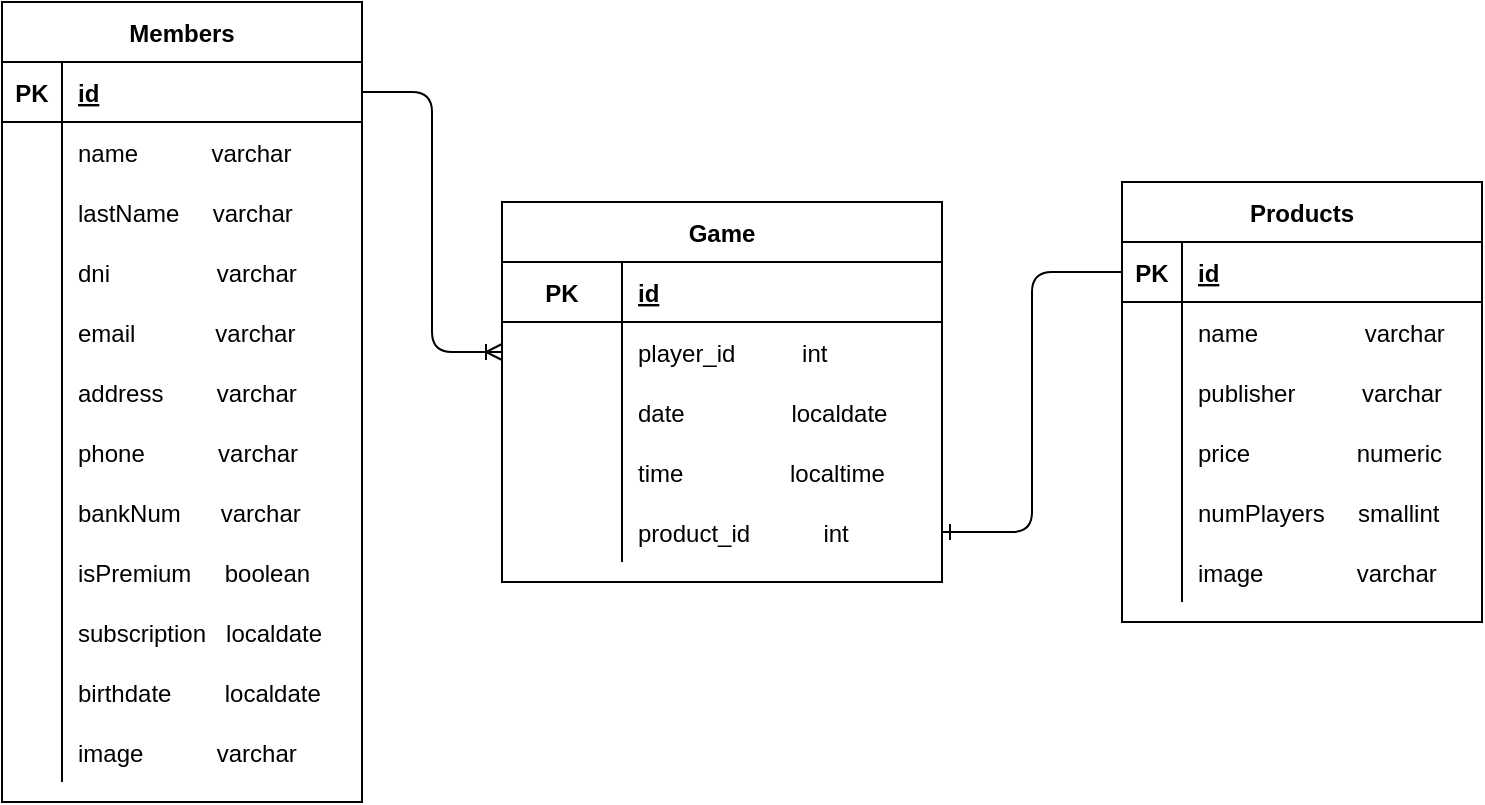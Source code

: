 <mxfile version="14.6.13" type="device"><diagram id="movliU8lVZD4vKm3XfLz" name="Página-1"><mxGraphModel dx="1185" dy="685" grid="1" gridSize="10" guides="1" tooltips="1" connect="1" arrows="1" fold="1" page="1" pageScale="1" pageWidth="827" pageHeight="1169" math="0" shadow="0"><root><mxCell id="0"/><mxCell id="1" parent="0"/><mxCell id="so0t14V8ChvN9asZdKyy-1" value="Members" style="shape=table;startSize=30;container=1;collapsible=1;childLayout=tableLayout;fixedRows=1;rowLines=0;fontStyle=1;align=center;resizeLast=1;" parent="1" vertex="1"><mxGeometry x="40" y="140" width="180" height="400" as="geometry"/></mxCell><mxCell id="so0t14V8ChvN9asZdKyy-2" value="" style="shape=partialRectangle;collapsible=0;dropTarget=0;pointerEvents=0;fillColor=none;top=0;left=0;bottom=1;right=0;points=[[0,0.5],[1,0.5]];portConstraint=eastwest;" parent="so0t14V8ChvN9asZdKyy-1" vertex="1"><mxGeometry y="30" width="180" height="30" as="geometry"/></mxCell><mxCell id="so0t14V8ChvN9asZdKyy-3" value="PK" style="shape=partialRectangle;connectable=0;fillColor=none;top=0;left=0;bottom=0;right=0;fontStyle=1;overflow=hidden;" parent="so0t14V8ChvN9asZdKyy-2" vertex="1"><mxGeometry width="30" height="30" as="geometry"/></mxCell><mxCell id="so0t14V8ChvN9asZdKyy-4" value="id" style="shape=partialRectangle;connectable=0;fillColor=none;top=0;left=0;bottom=0;right=0;align=left;spacingLeft=6;fontStyle=5;overflow=hidden;" parent="so0t14V8ChvN9asZdKyy-2" vertex="1"><mxGeometry x="30" width="150" height="30" as="geometry"/></mxCell><mxCell id="so0t14V8ChvN9asZdKyy-5" value="" style="shape=partialRectangle;collapsible=0;dropTarget=0;pointerEvents=0;fillColor=none;top=0;left=0;bottom=0;right=0;points=[[0,0.5],[1,0.5]];portConstraint=eastwest;" parent="so0t14V8ChvN9asZdKyy-1" vertex="1"><mxGeometry y="60" width="180" height="30" as="geometry"/></mxCell><mxCell id="so0t14V8ChvN9asZdKyy-6" value="" style="shape=partialRectangle;connectable=0;fillColor=none;top=0;left=0;bottom=0;right=0;editable=1;overflow=hidden;" parent="so0t14V8ChvN9asZdKyy-5" vertex="1"><mxGeometry width="30" height="30" as="geometry"/></mxCell><mxCell id="so0t14V8ChvN9asZdKyy-7" value="name           varchar" style="shape=partialRectangle;connectable=0;fillColor=none;top=0;left=0;bottom=0;right=0;align=left;spacingLeft=6;overflow=hidden;" parent="so0t14V8ChvN9asZdKyy-5" vertex="1"><mxGeometry x="30" width="150" height="30" as="geometry"/></mxCell><mxCell id="so0t14V8ChvN9asZdKyy-8" value="" style="shape=partialRectangle;collapsible=0;dropTarget=0;pointerEvents=0;fillColor=none;top=0;left=0;bottom=0;right=0;points=[[0,0.5],[1,0.5]];portConstraint=eastwest;" parent="so0t14V8ChvN9asZdKyy-1" vertex="1"><mxGeometry y="90" width="180" height="30" as="geometry"/></mxCell><mxCell id="so0t14V8ChvN9asZdKyy-9" value="" style="shape=partialRectangle;connectable=0;fillColor=none;top=0;left=0;bottom=0;right=0;editable=1;overflow=hidden;" parent="so0t14V8ChvN9asZdKyy-8" vertex="1"><mxGeometry width="30" height="30" as="geometry"/></mxCell><mxCell id="so0t14V8ChvN9asZdKyy-10" value="lastName     varchar" style="shape=partialRectangle;connectable=0;fillColor=none;top=0;left=0;bottom=0;right=0;align=left;spacingLeft=6;overflow=hidden;" parent="so0t14V8ChvN9asZdKyy-8" vertex="1"><mxGeometry x="30" width="150" height="30" as="geometry"/></mxCell><mxCell id="so0t14V8ChvN9asZdKyy-11" value="" style="shape=partialRectangle;collapsible=0;dropTarget=0;pointerEvents=0;fillColor=none;top=0;left=0;bottom=0;right=0;points=[[0,0.5],[1,0.5]];portConstraint=eastwest;" parent="so0t14V8ChvN9asZdKyy-1" vertex="1"><mxGeometry y="120" width="180" height="30" as="geometry"/></mxCell><mxCell id="so0t14V8ChvN9asZdKyy-12" value="" style="shape=partialRectangle;connectable=0;fillColor=none;top=0;left=0;bottom=0;right=0;editable=1;overflow=hidden;" parent="so0t14V8ChvN9asZdKyy-11" vertex="1"><mxGeometry width="30" height="30" as="geometry"/></mxCell><mxCell id="so0t14V8ChvN9asZdKyy-13" value="dni                varchar" style="shape=partialRectangle;connectable=0;fillColor=none;top=0;left=0;bottom=0;right=0;align=left;spacingLeft=6;overflow=hidden;" parent="so0t14V8ChvN9asZdKyy-11" vertex="1"><mxGeometry x="30" width="150" height="30" as="geometry"/></mxCell><mxCell id="so0t14V8ChvN9asZdKyy-39" style="shape=partialRectangle;collapsible=0;dropTarget=0;pointerEvents=0;fillColor=none;top=0;left=0;bottom=0;right=0;points=[[0,0.5],[1,0.5]];portConstraint=eastwest;" parent="so0t14V8ChvN9asZdKyy-1" vertex="1"><mxGeometry y="150" width="180" height="30" as="geometry"/></mxCell><mxCell id="so0t14V8ChvN9asZdKyy-40" style="shape=partialRectangle;connectable=0;fillColor=none;top=0;left=0;bottom=0;right=0;editable=1;overflow=hidden;" parent="so0t14V8ChvN9asZdKyy-39" vertex="1"><mxGeometry width="30" height="30" as="geometry"/></mxCell><mxCell id="so0t14V8ChvN9asZdKyy-41" value="email            varchar" style="shape=partialRectangle;connectable=0;fillColor=none;top=0;left=0;bottom=0;right=0;align=left;spacingLeft=6;overflow=hidden;" parent="so0t14V8ChvN9asZdKyy-39" vertex="1"><mxGeometry x="30" width="150" height="30" as="geometry"/></mxCell><mxCell id="so0t14V8ChvN9asZdKyy-42" style="shape=partialRectangle;collapsible=0;dropTarget=0;pointerEvents=0;fillColor=none;top=0;left=0;bottom=0;right=0;points=[[0,0.5],[1,0.5]];portConstraint=eastwest;" parent="so0t14V8ChvN9asZdKyy-1" vertex="1"><mxGeometry y="180" width="180" height="30" as="geometry"/></mxCell><mxCell id="so0t14V8ChvN9asZdKyy-43" style="shape=partialRectangle;connectable=0;fillColor=none;top=0;left=0;bottom=0;right=0;editable=1;overflow=hidden;" parent="so0t14V8ChvN9asZdKyy-42" vertex="1"><mxGeometry width="30" height="30" as="geometry"/></mxCell><mxCell id="so0t14V8ChvN9asZdKyy-44" value="address        varchar" style="shape=partialRectangle;connectable=0;fillColor=none;top=0;left=0;bottom=0;right=0;align=left;spacingLeft=6;overflow=hidden;" parent="so0t14V8ChvN9asZdKyy-42" vertex="1"><mxGeometry x="30" width="150" height="30" as="geometry"/></mxCell><mxCell id="so0t14V8ChvN9asZdKyy-45" style="shape=partialRectangle;collapsible=0;dropTarget=0;pointerEvents=0;fillColor=none;top=0;left=0;bottom=0;right=0;points=[[0,0.5],[1,0.5]];portConstraint=eastwest;" parent="so0t14V8ChvN9asZdKyy-1" vertex="1"><mxGeometry y="210" width="180" height="30" as="geometry"/></mxCell><mxCell id="so0t14V8ChvN9asZdKyy-46" style="shape=partialRectangle;connectable=0;fillColor=none;top=0;left=0;bottom=0;right=0;editable=1;overflow=hidden;" parent="so0t14V8ChvN9asZdKyy-45" vertex="1"><mxGeometry width="30" height="30" as="geometry"/></mxCell><mxCell id="so0t14V8ChvN9asZdKyy-47" value="phone           varchar" style="shape=partialRectangle;connectable=0;fillColor=none;top=0;left=0;bottom=0;right=0;align=left;spacingLeft=6;overflow=hidden;" parent="so0t14V8ChvN9asZdKyy-45" vertex="1"><mxGeometry x="30" width="150" height="30" as="geometry"/></mxCell><mxCell id="so0t14V8ChvN9asZdKyy-48" style="shape=partialRectangle;collapsible=0;dropTarget=0;pointerEvents=0;fillColor=none;top=0;left=0;bottom=0;right=0;points=[[0,0.5],[1,0.5]];portConstraint=eastwest;" parent="so0t14V8ChvN9asZdKyy-1" vertex="1"><mxGeometry y="240" width="180" height="30" as="geometry"/></mxCell><mxCell id="so0t14V8ChvN9asZdKyy-49" style="shape=partialRectangle;connectable=0;fillColor=none;top=0;left=0;bottom=0;right=0;editable=1;overflow=hidden;" parent="so0t14V8ChvN9asZdKyy-48" vertex="1"><mxGeometry width="30" height="30" as="geometry"/></mxCell><mxCell id="so0t14V8ChvN9asZdKyy-50" value="bankNum      varchar" style="shape=partialRectangle;connectable=0;fillColor=none;top=0;left=0;bottom=0;right=0;align=left;spacingLeft=6;overflow=hidden;" parent="so0t14V8ChvN9asZdKyy-48" vertex="1"><mxGeometry x="30" width="150" height="30" as="geometry"/></mxCell><mxCell id="so0t14V8ChvN9asZdKyy-51" style="shape=partialRectangle;collapsible=0;dropTarget=0;pointerEvents=0;fillColor=none;top=0;left=0;bottom=0;right=0;points=[[0,0.5],[1,0.5]];portConstraint=eastwest;" parent="so0t14V8ChvN9asZdKyy-1" vertex="1"><mxGeometry y="270" width="180" height="30" as="geometry"/></mxCell><mxCell id="so0t14V8ChvN9asZdKyy-52" style="shape=partialRectangle;connectable=0;fillColor=none;top=0;left=0;bottom=0;right=0;editable=1;overflow=hidden;" parent="so0t14V8ChvN9asZdKyy-51" vertex="1"><mxGeometry width="30" height="30" as="geometry"/></mxCell><mxCell id="so0t14V8ChvN9asZdKyy-53" value="isPremium     boolean" style="shape=partialRectangle;connectable=0;fillColor=none;top=0;left=0;bottom=0;right=0;align=left;spacingLeft=6;overflow=hidden;" parent="so0t14V8ChvN9asZdKyy-51" vertex="1"><mxGeometry x="30" width="150" height="30" as="geometry"/></mxCell><mxCell id="so0t14V8ChvN9asZdKyy-54" style="shape=partialRectangle;collapsible=0;dropTarget=0;pointerEvents=0;fillColor=none;top=0;left=0;bottom=0;right=0;points=[[0,0.5],[1,0.5]];portConstraint=eastwest;" parent="so0t14V8ChvN9asZdKyy-1" vertex="1"><mxGeometry y="300" width="180" height="30" as="geometry"/></mxCell><mxCell id="so0t14V8ChvN9asZdKyy-55" style="shape=partialRectangle;connectable=0;fillColor=none;top=0;left=0;bottom=0;right=0;editable=1;overflow=hidden;" parent="so0t14V8ChvN9asZdKyy-54" vertex="1"><mxGeometry width="30" height="30" as="geometry"/></mxCell><mxCell id="so0t14V8ChvN9asZdKyy-56" value="subscription   localdate" style="shape=partialRectangle;connectable=0;fillColor=none;top=0;left=0;bottom=0;right=0;align=left;spacingLeft=6;overflow=hidden;" parent="so0t14V8ChvN9asZdKyy-54" vertex="1"><mxGeometry x="30" width="150" height="30" as="geometry"/></mxCell><mxCell id="so0t14V8ChvN9asZdKyy-57" style="shape=partialRectangle;collapsible=0;dropTarget=0;pointerEvents=0;fillColor=none;top=0;left=0;bottom=0;right=0;points=[[0,0.5],[1,0.5]];portConstraint=eastwest;" parent="so0t14V8ChvN9asZdKyy-1" vertex="1"><mxGeometry y="330" width="180" height="30" as="geometry"/></mxCell><mxCell id="so0t14V8ChvN9asZdKyy-58" style="shape=partialRectangle;connectable=0;fillColor=none;top=0;left=0;bottom=0;right=0;editable=1;overflow=hidden;" parent="so0t14V8ChvN9asZdKyy-57" vertex="1"><mxGeometry width="30" height="30" as="geometry"/></mxCell><mxCell id="so0t14V8ChvN9asZdKyy-59" value="birthdate        localdate" style="shape=partialRectangle;connectable=0;fillColor=none;top=0;left=0;bottom=0;right=0;align=left;spacingLeft=6;overflow=hidden;" parent="so0t14V8ChvN9asZdKyy-57" vertex="1"><mxGeometry x="30" width="150" height="30" as="geometry"/></mxCell><mxCell id="tlF8l1hRzwZKcdRcfIG6-12" style="shape=partialRectangle;collapsible=0;dropTarget=0;pointerEvents=0;fillColor=none;top=0;left=0;bottom=0;right=0;points=[[0,0.5],[1,0.5]];portConstraint=eastwest;" vertex="1" parent="so0t14V8ChvN9asZdKyy-1"><mxGeometry y="360" width="180" height="30" as="geometry"/></mxCell><mxCell id="tlF8l1hRzwZKcdRcfIG6-13" style="shape=partialRectangle;connectable=0;fillColor=none;top=0;left=0;bottom=0;right=0;editable=1;overflow=hidden;" vertex="1" parent="tlF8l1hRzwZKcdRcfIG6-12"><mxGeometry width="30" height="30" as="geometry"/></mxCell><mxCell id="tlF8l1hRzwZKcdRcfIG6-14" value="image           varchar" style="shape=partialRectangle;connectable=0;fillColor=none;top=0;left=0;bottom=0;right=0;align=left;spacingLeft=6;overflow=hidden;" vertex="1" parent="tlF8l1hRzwZKcdRcfIG6-12"><mxGeometry x="30" width="150" height="30" as="geometry"/></mxCell><mxCell id="so0t14V8ChvN9asZdKyy-14" value="Products" style="shape=table;startSize=30;container=1;collapsible=1;childLayout=tableLayout;fixedRows=1;rowLines=0;fontStyle=1;align=center;resizeLast=1;" parent="1" vertex="1"><mxGeometry x="600" y="230" width="180" height="220" as="geometry"/></mxCell><mxCell id="so0t14V8ChvN9asZdKyy-15" value="" style="shape=partialRectangle;collapsible=0;dropTarget=0;pointerEvents=0;fillColor=none;top=0;left=0;bottom=1;right=0;points=[[0,0.5],[1,0.5]];portConstraint=eastwest;" parent="so0t14V8ChvN9asZdKyy-14" vertex="1"><mxGeometry y="30" width="180" height="30" as="geometry"/></mxCell><mxCell id="so0t14V8ChvN9asZdKyy-16" value="PK" style="shape=partialRectangle;connectable=0;fillColor=none;top=0;left=0;bottom=0;right=0;fontStyle=1;overflow=hidden;" parent="so0t14V8ChvN9asZdKyy-15" vertex="1"><mxGeometry width="30" height="30" as="geometry"/></mxCell><mxCell id="so0t14V8ChvN9asZdKyy-17" value="id" style="shape=partialRectangle;connectable=0;fillColor=none;top=0;left=0;bottom=0;right=0;align=left;spacingLeft=6;fontStyle=5;overflow=hidden;" parent="so0t14V8ChvN9asZdKyy-15" vertex="1"><mxGeometry x="30" width="150" height="30" as="geometry"/></mxCell><mxCell id="so0t14V8ChvN9asZdKyy-18" value="" style="shape=partialRectangle;collapsible=0;dropTarget=0;pointerEvents=0;fillColor=none;top=0;left=0;bottom=0;right=0;points=[[0,0.5],[1,0.5]];portConstraint=eastwest;" parent="so0t14V8ChvN9asZdKyy-14" vertex="1"><mxGeometry y="60" width="180" height="30" as="geometry"/></mxCell><mxCell id="so0t14V8ChvN9asZdKyy-19" value="" style="shape=partialRectangle;connectable=0;fillColor=none;top=0;left=0;bottom=0;right=0;editable=1;overflow=hidden;" parent="so0t14V8ChvN9asZdKyy-18" vertex="1"><mxGeometry width="30" height="30" as="geometry"/></mxCell><mxCell id="so0t14V8ChvN9asZdKyy-20" value="name                varchar" style="shape=partialRectangle;connectable=0;fillColor=none;top=0;left=0;bottom=0;right=0;align=left;spacingLeft=6;overflow=hidden;" parent="so0t14V8ChvN9asZdKyy-18" vertex="1"><mxGeometry x="30" width="150" height="30" as="geometry"/></mxCell><mxCell id="so0t14V8ChvN9asZdKyy-21" value="" style="shape=partialRectangle;collapsible=0;dropTarget=0;pointerEvents=0;fillColor=none;top=0;left=0;bottom=0;right=0;points=[[0,0.5],[1,0.5]];portConstraint=eastwest;" parent="so0t14V8ChvN9asZdKyy-14" vertex="1"><mxGeometry y="90" width="180" height="30" as="geometry"/></mxCell><mxCell id="so0t14V8ChvN9asZdKyy-22" value="" style="shape=partialRectangle;connectable=0;fillColor=none;top=0;left=0;bottom=0;right=0;editable=1;overflow=hidden;" parent="so0t14V8ChvN9asZdKyy-21" vertex="1"><mxGeometry width="30" height="30" as="geometry"/></mxCell><mxCell id="so0t14V8ChvN9asZdKyy-23" value="publisher          varchar" style="shape=partialRectangle;connectable=0;fillColor=none;top=0;left=0;bottom=0;right=0;align=left;spacingLeft=6;overflow=hidden;" parent="so0t14V8ChvN9asZdKyy-21" vertex="1"><mxGeometry x="30" width="150" height="30" as="geometry"/></mxCell><mxCell id="so0t14V8ChvN9asZdKyy-24" value="" style="shape=partialRectangle;collapsible=0;dropTarget=0;pointerEvents=0;fillColor=none;top=0;left=0;bottom=0;right=0;points=[[0,0.5],[1,0.5]];portConstraint=eastwest;" parent="so0t14V8ChvN9asZdKyy-14" vertex="1"><mxGeometry y="120" width="180" height="30" as="geometry"/></mxCell><mxCell id="so0t14V8ChvN9asZdKyy-25" value="" style="shape=partialRectangle;connectable=0;fillColor=none;top=0;left=0;bottom=0;right=0;editable=1;overflow=hidden;" parent="so0t14V8ChvN9asZdKyy-24" vertex="1"><mxGeometry width="30" height="30" as="geometry"/></mxCell><mxCell id="so0t14V8ChvN9asZdKyy-26" value="price                numeric" style="shape=partialRectangle;connectable=0;fillColor=none;top=0;left=0;bottom=0;right=0;align=left;spacingLeft=6;overflow=hidden;" parent="so0t14V8ChvN9asZdKyy-24" vertex="1"><mxGeometry x="30" width="150" height="30" as="geometry"/></mxCell><mxCell id="so0t14V8ChvN9asZdKyy-27" style="shape=partialRectangle;collapsible=0;dropTarget=0;pointerEvents=0;fillColor=none;top=0;left=0;bottom=0;right=0;points=[[0,0.5],[1,0.5]];portConstraint=eastwest;" parent="so0t14V8ChvN9asZdKyy-14" vertex="1"><mxGeometry y="150" width="180" height="30" as="geometry"/></mxCell><mxCell id="so0t14V8ChvN9asZdKyy-28" style="shape=partialRectangle;connectable=0;fillColor=none;top=0;left=0;bottom=0;right=0;editable=1;overflow=hidden;" parent="so0t14V8ChvN9asZdKyy-27" vertex="1"><mxGeometry width="30" height="30" as="geometry"/></mxCell><mxCell id="so0t14V8ChvN9asZdKyy-29" value="numPlayers     smallint" style="shape=partialRectangle;connectable=0;fillColor=none;top=0;left=0;bottom=0;right=0;align=left;spacingLeft=6;overflow=hidden;" parent="so0t14V8ChvN9asZdKyy-27" vertex="1"><mxGeometry x="30" width="150" height="30" as="geometry"/></mxCell><mxCell id="tlF8l1hRzwZKcdRcfIG6-9" style="shape=partialRectangle;collapsible=0;dropTarget=0;pointerEvents=0;fillColor=none;top=0;left=0;bottom=0;right=0;points=[[0,0.5],[1,0.5]];portConstraint=eastwest;" vertex="1" parent="so0t14V8ChvN9asZdKyy-14"><mxGeometry y="180" width="180" height="30" as="geometry"/></mxCell><mxCell id="tlF8l1hRzwZKcdRcfIG6-10" style="shape=partialRectangle;connectable=0;fillColor=none;top=0;left=0;bottom=0;right=0;editable=1;overflow=hidden;" vertex="1" parent="tlF8l1hRzwZKcdRcfIG6-9"><mxGeometry width="30" height="30" as="geometry"/></mxCell><mxCell id="tlF8l1hRzwZKcdRcfIG6-11" value="image              varchar" style="shape=partialRectangle;connectable=0;fillColor=none;top=0;left=0;bottom=0;right=0;align=left;spacingLeft=6;overflow=hidden;" vertex="1" parent="tlF8l1hRzwZKcdRcfIG6-9"><mxGeometry x="30" width="150" height="30" as="geometry"/></mxCell><mxCell id="so0t14V8ChvN9asZdKyy-60" value="Game" style="shape=table;startSize=30;container=1;collapsible=1;childLayout=tableLayout;fixedRows=1;rowLines=0;fontStyle=1;align=center;resizeLast=1;" parent="1" vertex="1"><mxGeometry x="290" y="240" width="220" height="190" as="geometry"/></mxCell><mxCell id="so0t14V8ChvN9asZdKyy-64" value="" style="shape=partialRectangle;collapsible=0;dropTarget=0;pointerEvents=0;fillColor=none;top=0;left=0;bottom=1;right=0;points=[[0,0.5],[1,0.5]];portConstraint=eastwest;" parent="so0t14V8ChvN9asZdKyy-60" vertex="1"><mxGeometry y="30" width="220" height="30" as="geometry"/></mxCell><mxCell id="so0t14V8ChvN9asZdKyy-65" value="PK" style="shape=partialRectangle;connectable=0;fillColor=none;top=0;left=0;bottom=0;right=0;fontStyle=1;overflow=hidden;" parent="so0t14V8ChvN9asZdKyy-64" vertex="1"><mxGeometry width="60" height="30" as="geometry"/></mxCell><mxCell id="so0t14V8ChvN9asZdKyy-66" value="id" style="shape=partialRectangle;connectable=0;fillColor=none;top=0;left=0;bottom=0;right=0;align=left;spacingLeft=6;fontStyle=5;overflow=hidden;" parent="so0t14V8ChvN9asZdKyy-64" vertex="1"><mxGeometry x="60" width="160" height="30" as="geometry"/></mxCell><mxCell id="so0t14V8ChvN9asZdKyy-67" value="" style="shape=partialRectangle;collapsible=0;dropTarget=0;pointerEvents=0;fillColor=none;top=0;left=0;bottom=0;right=0;points=[[0,0.5],[1,0.5]];portConstraint=eastwest;" parent="so0t14V8ChvN9asZdKyy-60" vertex="1"><mxGeometry y="60" width="220" height="30" as="geometry"/></mxCell><mxCell id="so0t14V8ChvN9asZdKyy-68" value="" style="shape=partialRectangle;connectable=0;fillColor=none;top=0;left=0;bottom=0;right=0;editable=1;overflow=hidden;" parent="so0t14V8ChvN9asZdKyy-67" vertex="1"><mxGeometry width="60" height="30" as="geometry"/></mxCell><mxCell id="so0t14V8ChvN9asZdKyy-69" value="player_id          int" style="shape=partialRectangle;connectable=0;fillColor=none;top=0;left=0;bottom=0;right=0;align=left;spacingLeft=6;overflow=hidden;" parent="so0t14V8ChvN9asZdKyy-67" vertex="1"><mxGeometry x="60" width="160" height="30" as="geometry"/></mxCell><mxCell id="so0t14V8ChvN9asZdKyy-70" value="" style="shape=partialRectangle;collapsible=0;dropTarget=0;pointerEvents=0;fillColor=none;top=0;left=0;bottom=0;right=0;points=[[0,0.5],[1,0.5]];portConstraint=eastwest;" parent="so0t14V8ChvN9asZdKyy-60" vertex="1"><mxGeometry y="90" width="220" height="30" as="geometry"/></mxCell><mxCell id="so0t14V8ChvN9asZdKyy-71" value="" style="shape=partialRectangle;connectable=0;fillColor=none;top=0;left=0;bottom=0;right=0;editable=1;overflow=hidden;" parent="so0t14V8ChvN9asZdKyy-70" vertex="1"><mxGeometry width="60" height="30" as="geometry"/></mxCell><mxCell id="so0t14V8ChvN9asZdKyy-72" value="date                localdate" style="shape=partialRectangle;connectable=0;fillColor=none;top=0;left=0;bottom=0;right=0;align=left;spacingLeft=6;overflow=hidden;" parent="so0t14V8ChvN9asZdKyy-70" vertex="1"><mxGeometry x="60" width="160" height="30" as="geometry"/></mxCell><mxCell id="tlF8l1hRzwZKcdRcfIG6-1" style="shape=partialRectangle;collapsible=0;dropTarget=0;pointerEvents=0;fillColor=none;top=0;left=0;bottom=0;right=0;points=[[0,0.5],[1,0.5]];portConstraint=eastwest;" vertex="1" parent="so0t14V8ChvN9asZdKyy-60"><mxGeometry y="120" width="220" height="30" as="geometry"/></mxCell><mxCell id="tlF8l1hRzwZKcdRcfIG6-2" style="shape=partialRectangle;connectable=0;fillColor=none;top=0;left=0;bottom=0;right=0;editable=1;overflow=hidden;" vertex="1" parent="tlF8l1hRzwZKcdRcfIG6-1"><mxGeometry width="60" height="30" as="geometry"/></mxCell><mxCell id="tlF8l1hRzwZKcdRcfIG6-3" value="time                localtime" style="shape=partialRectangle;connectable=0;fillColor=none;top=0;left=0;bottom=0;right=0;align=left;spacingLeft=6;overflow=hidden;" vertex="1" parent="tlF8l1hRzwZKcdRcfIG6-1"><mxGeometry x="60" width="160" height="30" as="geometry"/></mxCell><mxCell id="tlF8l1hRzwZKcdRcfIG6-4" style="shape=partialRectangle;collapsible=0;dropTarget=0;pointerEvents=0;fillColor=none;top=0;left=0;bottom=0;right=0;points=[[0,0.5],[1,0.5]];portConstraint=eastwest;" vertex="1" parent="so0t14V8ChvN9asZdKyy-60"><mxGeometry y="150" width="220" height="30" as="geometry"/></mxCell><mxCell id="tlF8l1hRzwZKcdRcfIG6-5" style="shape=partialRectangle;connectable=0;fillColor=none;top=0;left=0;bottom=0;right=0;editable=1;overflow=hidden;" vertex="1" parent="tlF8l1hRzwZKcdRcfIG6-4"><mxGeometry width="60" height="30" as="geometry"/></mxCell><mxCell id="tlF8l1hRzwZKcdRcfIG6-6" value="product_id           int" style="shape=partialRectangle;connectable=0;fillColor=none;top=0;left=0;bottom=0;right=0;align=left;spacingLeft=6;overflow=hidden;" vertex="1" parent="tlF8l1hRzwZKcdRcfIG6-4"><mxGeometry x="60" width="160" height="30" as="geometry"/></mxCell><mxCell id="tlF8l1hRzwZKcdRcfIG6-7" style="edgeStyle=orthogonalEdgeStyle;rounded=1;orthogonalLoop=1;jettySize=auto;html=1;exitX=0;exitY=0.5;exitDx=0;exitDy=0;entryX=1;entryY=0.5;entryDx=0;entryDy=0;endArrow=ERone;endFill=0;" edge="1" parent="1" source="so0t14V8ChvN9asZdKyy-15" target="tlF8l1hRzwZKcdRcfIG6-4"><mxGeometry relative="1" as="geometry"/></mxCell><mxCell id="tlF8l1hRzwZKcdRcfIG6-8" style="edgeStyle=orthogonalEdgeStyle;rounded=1;orthogonalLoop=1;jettySize=auto;html=1;exitX=1;exitY=0.5;exitDx=0;exitDy=0;entryX=0;entryY=0.5;entryDx=0;entryDy=0;endArrow=ERoneToMany;endFill=0;" edge="1" parent="1" source="so0t14V8ChvN9asZdKyy-2" target="so0t14V8ChvN9asZdKyy-67"><mxGeometry relative="1" as="geometry"/></mxCell></root></mxGraphModel></diagram></mxfile>
